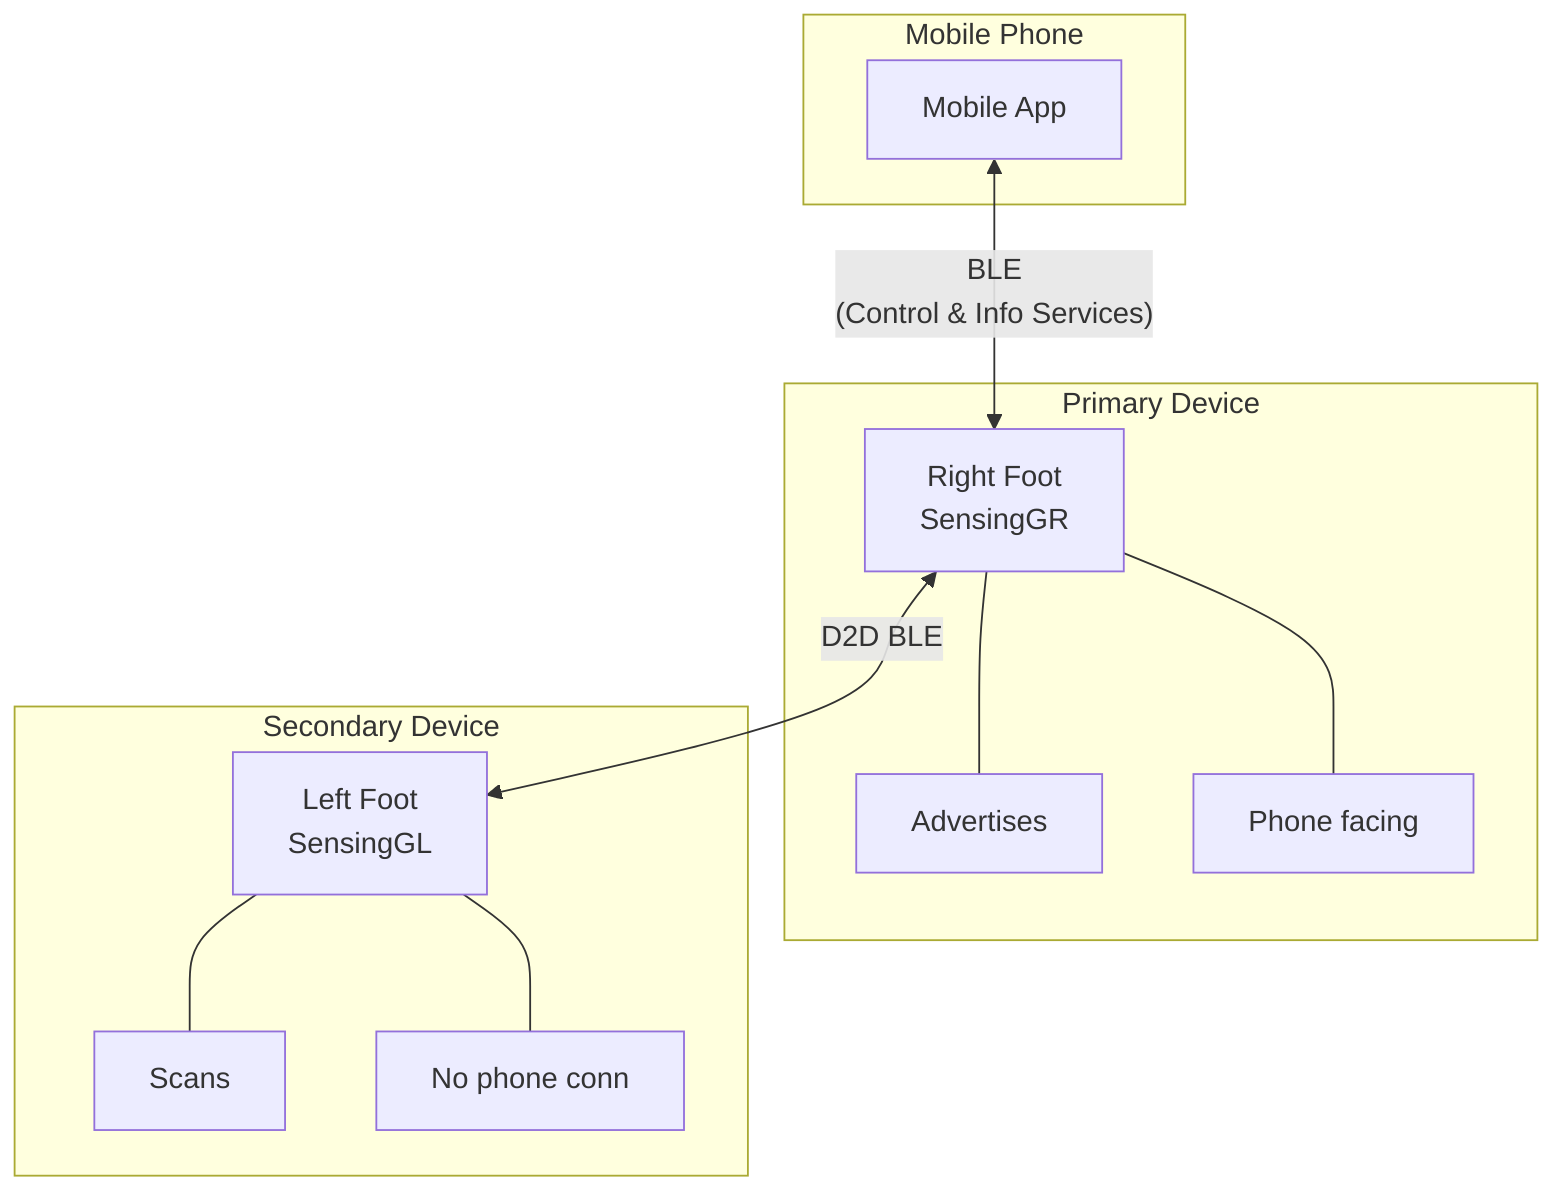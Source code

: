 graph TB
    subgraph "Mobile Phone"
        A[Mobile App]
    end
    
    subgraph "Primary Device"
        B[Right Foot<br/>SensingGR]
        B1[Advertises]
        B2[Phone facing]
    end
    
    subgraph "Secondary Device"
        C[Left Foot<br/>SensingGL]
        C1[Scans]
        C2[No phone conn]
    end
    
    A <-->|"BLE<br/>(Control & Info Services)"| B
    B <-->|"D2D BLE"| C
    
    B --- B1
    B --- B2
    C --- C1
    C --- C2
